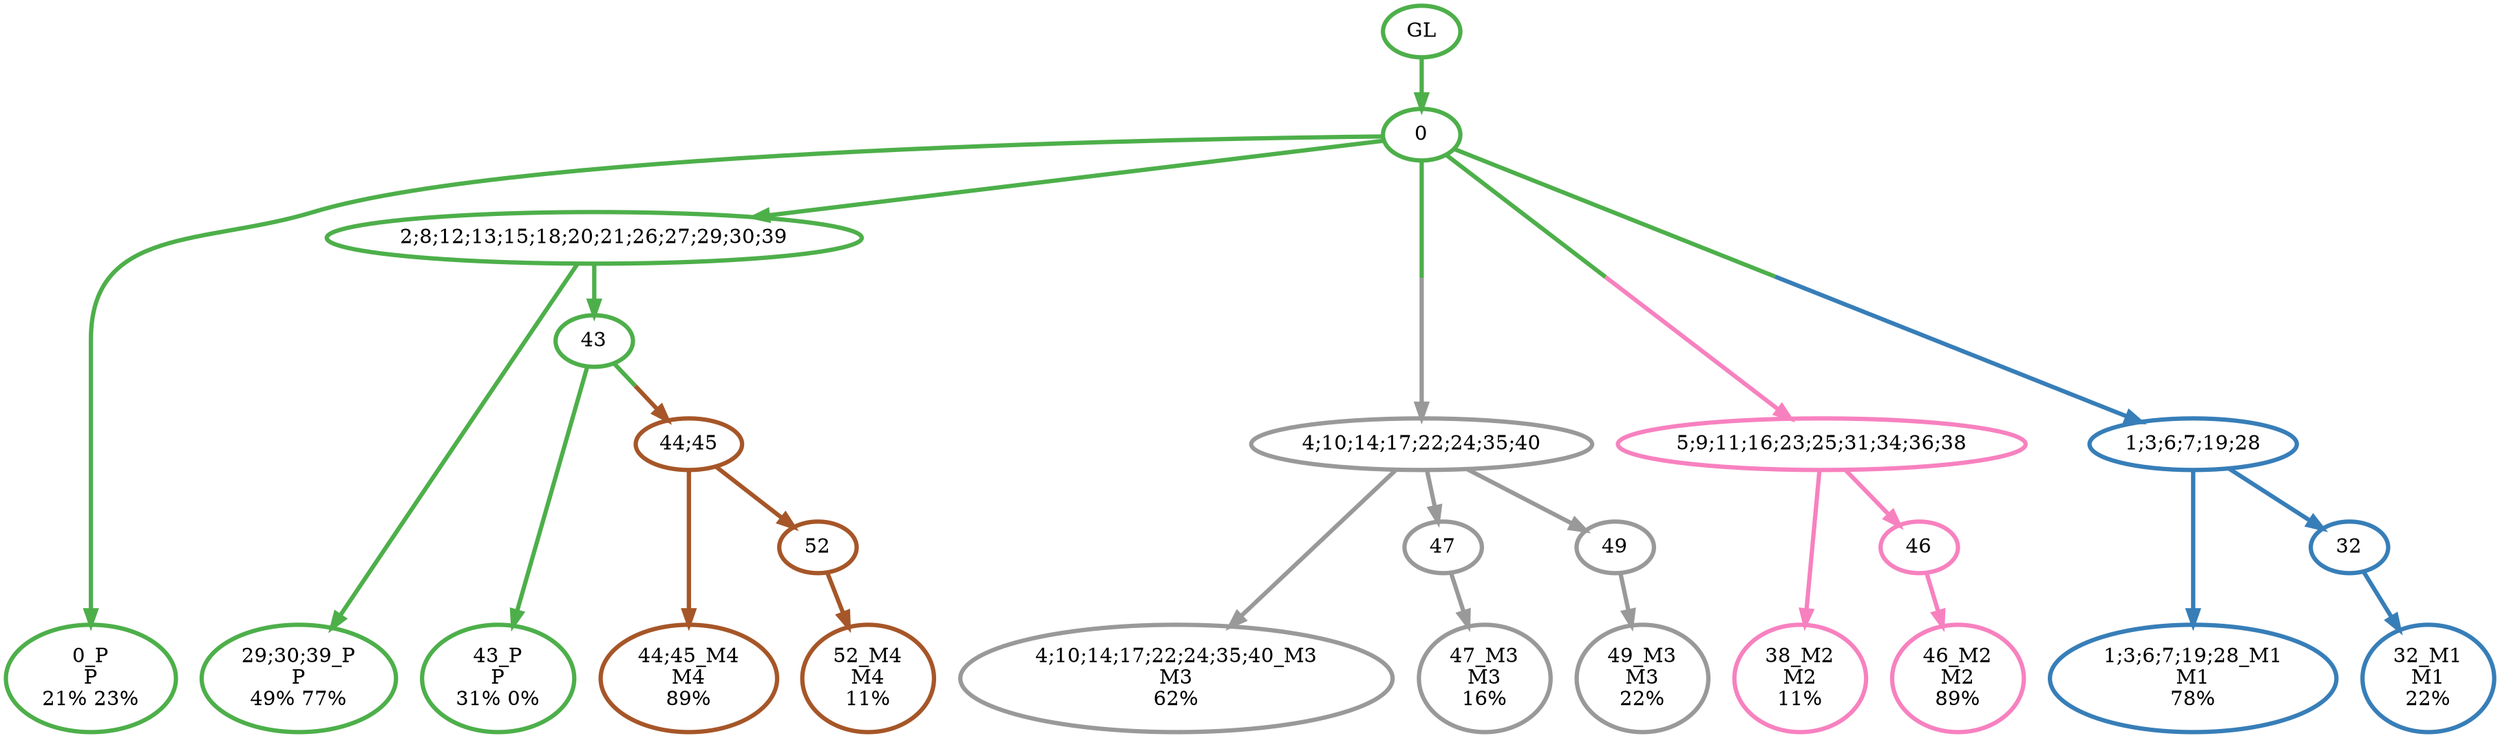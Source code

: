 digraph T {
	{
		rank=same
		22 [penwidth=3,colorscheme=set19,color=3,label="0_P\nP\n21% 23%"]
		20 [penwidth=3,colorscheme=set19,color=3,label="29;30;39_P\nP\n49% 77%"]
		18 [penwidth=3,colorscheme=set19,color=3,label="43_P\nP\n31% 0%"]
		17 [penwidth=3,colorscheme=set19,color=2,label="1;3;6;7;19;28_M1\nM1\n78%"]
		15 [penwidth=3,colorscheme=set19,color=2,label="32_M1\nM1\n22%"]
		14 [penwidth=3,colorscheme=set19,color=8,label="38_M2\nM2\n11%"]
		12 [penwidth=3,colorscheme=set19,color=8,label="46_M2\nM2\n89%"]
		11 [penwidth=3,colorscheme=set19,color=9,label="4;10;14;17;22;24;35;40_M3\nM3\n62%"]
		9 [penwidth=3,colorscheme=set19,color=9,label="47_M3\nM3\n16%"]
		7 [penwidth=3,colorscheme=set19,color=9,label="49_M3\nM3\n22%"]
		6 [penwidth=3,colorscheme=set19,color=7,label="44;45_M4\nM4\n89%"]
		4 [penwidth=3,colorscheme=set19,color=7,label="52_M4\nM4\n11%"]
	}
	24 [penwidth=3,colorscheme=set19,color=3,label="GL"]
	23 [penwidth=3,colorscheme=set19,color=3,label="0"]
	21 [penwidth=3,colorscheme=set19,color=3,label="2;8;12;13;15;18;20;21;26;27;29;30;39"]
	19 [penwidth=3,colorscheme=set19,color=3,label="43"]
	16 [penwidth=3,colorscheme=set19,color=2,label="32"]
	13 [penwidth=3,colorscheme=set19,color=8,label="46"]
	10 [penwidth=3,colorscheme=set19,color=9,label="47"]
	8 [penwidth=3,colorscheme=set19,color=9,label="49"]
	5 [penwidth=3,colorscheme=set19,color=7,label="52"]
	3 [penwidth=3,colorscheme=set19,color=7,label="44;45"]
	2 [penwidth=3,colorscheme=set19,color=9,label="4;10;14;17;22;24;35;40"]
	1 [penwidth=3,colorscheme=set19,color=8,label="5;9;11;16;23;25;31;34;36;38"]
	0 [penwidth=3,colorscheme=set19,color=2,label="1;3;6;7;19;28"]
	24 -> 23 [penwidth=3,colorscheme=set19,color=3]
	23 -> 22 [penwidth=3,colorscheme=set19,color=3]
	23 -> 21 [penwidth=3,colorscheme=set19,color=3]
	23 -> 2 [penwidth=3,colorscheme=set19,color="3;0.5:9"]
	23 -> 1 [penwidth=3,colorscheme=set19,color="3;0.5:8"]
	23 -> 0 [penwidth=3,colorscheme=set19,color="3;0.5:2"]
	21 -> 20 [penwidth=3,colorscheme=set19,color=3]
	21 -> 19 [penwidth=3,colorscheme=set19,color=3]
	19 -> 18 [penwidth=3,colorscheme=set19,color=3]
	19 -> 3 [penwidth=3,colorscheme=set19,color="3;0.5:7"]
	16 -> 15 [penwidth=3,colorscheme=set19,color=2]
	13 -> 12 [penwidth=3,colorscheme=set19,color=8]
	10 -> 9 [penwidth=3,colorscheme=set19,color=9]
	8 -> 7 [penwidth=3,colorscheme=set19,color=9]
	5 -> 4 [penwidth=3,colorscheme=set19,color=7]
	3 -> 6 [penwidth=3,colorscheme=set19,color=7]
	3 -> 5 [penwidth=3,colorscheme=set19,color=7]
	2 -> 11 [penwidth=3,colorscheme=set19,color=9]
	2 -> 10 [penwidth=3,colorscheme=set19,color=9]
	2 -> 8 [penwidth=3,colorscheme=set19,color=9]
	1 -> 14 [penwidth=3,colorscheme=set19,color=8]
	1 -> 13 [penwidth=3,colorscheme=set19,color=8]
	0 -> 17 [penwidth=3,colorscheme=set19,color=2]
	0 -> 16 [penwidth=3,colorscheme=set19,color=2]
}
